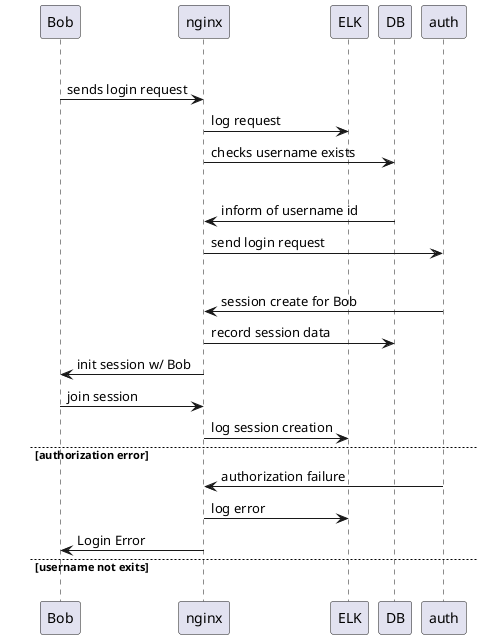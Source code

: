 @startuml
alt User has account
	Bob -> nginx : sends login request
	nginx -> ELK : log request
	nginx -> DB : checks username exists
	alt username exists
		DB -> nginx : inform of username id
		nginx -> auth : send login request
		alt  authorized
			auth -> nginx : session create for Bob
			nginx -> DB : record session data
			nginx -> Bob : init session w/ Bob
			Bob -> nginx : join session
			nginx -> ELK : log session creation
		else authorization error
			auth -> nginx : authorization failure
			nginx -> ELK : log error
			nginx -> Bob : Login Error
	else username not exits
else Create account
@enduml